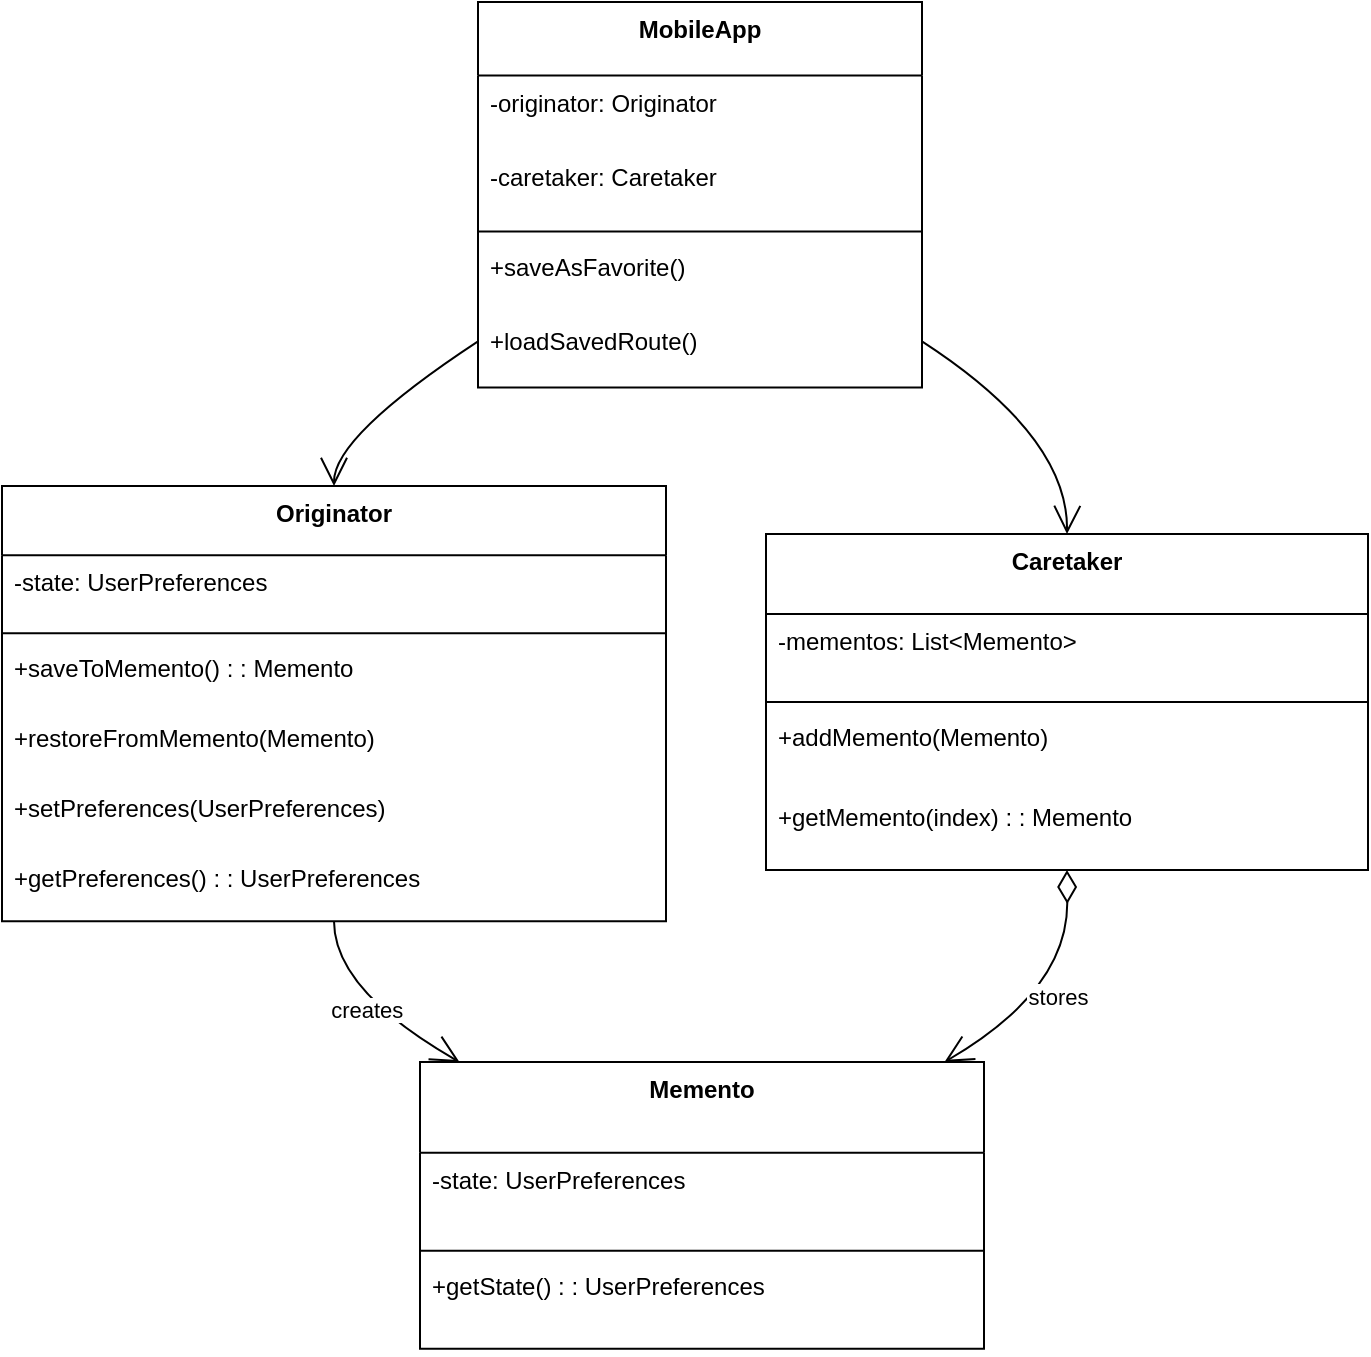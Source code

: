 <mxfile version="27.0.5">
  <diagram name="Page-1" id="Pl0_Uvt7atssO6yKg841">
    <mxGraphModel dx="1281" dy="634" grid="1" gridSize="10" guides="1" tooltips="1" connect="1" arrows="1" fold="1" page="1" pageScale="1" pageWidth="827" pageHeight="1169" math="0" shadow="0">
      <root>
        <mxCell id="0" />
        <mxCell id="1" parent="0" />
        <mxCell id="MF_b644RHl_SKY77Qpp9-1" value="Originator" style="swimlane;fontStyle=1;align=center;verticalAlign=top;childLayout=stackLayout;horizontal=1;startSize=34.667;horizontalStack=0;resizeParent=1;resizeParentMax=0;resizeLast=0;collapsible=0;marginBottom=0;" vertex="1" parent="1">
          <mxGeometry x="20" y="262" width="332" height="217.667" as="geometry" />
        </mxCell>
        <mxCell id="MF_b644RHl_SKY77Qpp9-2" value="-state: UserPreferences" style="text;strokeColor=none;fillColor=none;align=left;verticalAlign=top;spacingLeft=4;spacingRight=4;overflow=hidden;rotatable=0;points=[[0,0.5],[1,0.5]];portConstraint=eastwest;" vertex="1" parent="MF_b644RHl_SKY77Qpp9-1">
          <mxGeometry y="34.667" width="332" height="35" as="geometry" />
        </mxCell>
        <mxCell id="MF_b644RHl_SKY77Qpp9-3" style="line;strokeWidth=1;fillColor=none;align=left;verticalAlign=middle;spacingTop=-1;spacingLeft=3;spacingRight=3;rotatable=0;labelPosition=right;points=[];portConstraint=eastwest;strokeColor=inherit;" vertex="1" parent="MF_b644RHl_SKY77Qpp9-1">
          <mxGeometry y="69.667" width="332" height="8" as="geometry" />
        </mxCell>
        <mxCell id="MF_b644RHl_SKY77Qpp9-4" value="+saveToMemento() : : Memento" style="text;strokeColor=none;fillColor=none;align=left;verticalAlign=top;spacingLeft=4;spacingRight=4;overflow=hidden;rotatable=0;points=[[0,0.5],[1,0.5]];portConstraint=eastwest;" vertex="1" parent="MF_b644RHl_SKY77Qpp9-1">
          <mxGeometry y="77.667" width="332" height="35" as="geometry" />
        </mxCell>
        <mxCell id="MF_b644RHl_SKY77Qpp9-5" value="+restoreFromMemento(Memento)" style="text;strokeColor=none;fillColor=none;align=left;verticalAlign=top;spacingLeft=4;spacingRight=4;overflow=hidden;rotatable=0;points=[[0,0.5],[1,0.5]];portConstraint=eastwest;" vertex="1" parent="MF_b644RHl_SKY77Qpp9-1">
          <mxGeometry y="112.667" width="332" height="35" as="geometry" />
        </mxCell>
        <mxCell id="MF_b644RHl_SKY77Qpp9-6" value="+setPreferences(UserPreferences)" style="text;strokeColor=none;fillColor=none;align=left;verticalAlign=top;spacingLeft=4;spacingRight=4;overflow=hidden;rotatable=0;points=[[0,0.5],[1,0.5]];portConstraint=eastwest;" vertex="1" parent="MF_b644RHl_SKY77Qpp9-1">
          <mxGeometry y="147.667" width="332" height="35" as="geometry" />
        </mxCell>
        <mxCell id="MF_b644RHl_SKY77Qpp9-7" value="+getPreferences() : : UserPreferences" style="text;strokeColor=none;fillColor=none;align=left;verticalAlign=top;spacingLeft=4;spacingRight=4;overflow=hidden;rotatable=0;points=[[0,0.5],[1,0.5]];portConstraint=eastwest;" vertex="1" parent="MF_b644RHl_SKY77Qpp9-1">
          <mxGeometry y="182.667" width="332" height="35" as="geometry" />
        </mxCell>
        <mxCell id="MF_b644RHl_SKY77Qpp9-8" value="Memento" style="swimlane;fontStyle=1;align=center;verticalAlign=top;childLayout=stackLayout;horizontal=1;startSize=45.333;horizontalStack=0;resizeParent=1;resizeParentMax=0;resizeLast=0;collapsible=0;marginBottom=0;" vertex="1" parent="1">
          <mxGeometry x="229" y="550" width="282" height="143.333" as="geometry" />
        </mxCell>
        <mxCell id="MF_b644RHl_SKY77Qpp9-9" value="-state: UserPreferences" style="text;strokeColor=none;fillColor=none;align=left;verticalAlign=top;spacingLeft=4;spacingRight=4;overflow=hidden;rotatable=0;points=[[0,0.5],[1,0.5]];portConstraint=eastwest;" vertex="1" parent="MF_b644RHl_SKY77Qpp9-8">
          <mxGeometry y="45.333" width="282" height="45" as="geometry" />
        </mxCell>
        <mxCell id="MF_b644RHl_SKY77Qpp9-10" style="line;strokeWidth=1;fillColor=none;align=left;verticalAlign=middle;spacingTop=-1;spacingLeft=3;spacingRight=3;rotatable=0;labelPosition=right;points=[];portConstraint=eastwest;strokeColor=inherit;" vertex="1" parent="MF_b644RHl_SKY77Qpp9-8">
          <mxGeometry y="90.333" width="282" height="8" as="geometry" />
        </mxCell>
        <mxCell id="MF_b644RHl_SKY77Qpp9-11" value="+getState() : : UserPreferences" style="text;strokeColor=none;fillColor=none;align=left;verticalAlign=top;spacingLeft=4;spacingRight=4;overflow=hidden;rotatable=0;points=[[0,0.5],[1,0.5]];portConstraint=eastwest;" vertex="1" parent="MF_b644RHl_SKY77Qpp9-8">
          <mxGeometry y="98.333" width="282" height="45" as="geometry" />
        </mxCell>
        <mxCell id="MF_b644RHl_SKY77Qpp9-12" value="Caretaker" style="swimlane;fontStyle=1;align=center;verticalAlign=top;childLayout=stackLayout;horizontal=1;startSize=40;horizontalStack=0;resizeParent=1;resizeParentMax=0;resizeLast=0;collapsible=0;marginBottom=0;" vertex="1" parent="1">
          <mxGeometry x="402" y="286" width="301" height="168" as="geometry" />
        </mxCell>
        <mxCell id="MF_b644RHl_SKY77Qpp9-13" value="-mementos: List&lt;Memento&gt;" style="text;strokeColor=none;fillColor=none;align=left;verticalAlign=top;spacingLeft=4;spacingRight=4;overflow=hidden;rotatable=0;points=[[0,0.5],[1,0.5]];portConstraint=eastwest;" vertex="1" parent="MF_b644RHl_SKY77Qpp9-12">
          <mxGeometry y="40" width="301" height="40" as="geometry" />
        </mxCell>
        <mxCell id="MF_b644RHl_SKY77Qpp9-14" style="line;strokeWidth=1;fillColor=none;align=left;verticalAlign=middle;spacingTop=-1;spacingLeft=3;spacingRight=3;rotatable=0;labelPosition=right;points=[];portConstraint=eastwest;strokeColor=inherit;" vertex="1" parent="MF_b644RHl_SKY77Qpp9-12">
          <mxGeometry y="80" width="301" height="8" as="geometry" />
        </mxCell>
        <mxCell id="MF_b644RHl_SKY77Qpp9-15" value="+addMemento(Memento)" style="text;strokeColor=none;fillColor=none;align=left;verticalAlign=top;spacingLeft=4;spacingRight=4;overflow=hidden;rotatable=0;points=[[0,0.5],[1,0.5]];portConstraint=eastwest;" vertex="1" parent="MF_b644RHl_SKY77Qpp9-12">
          <mxGeometry y="88" width="301" height="40" as="geometry" />
        </mxCell>
        <mxCell id="MF_b644RHl_SKY77Qpp9-16" value="+getMemento(index) : : Memento" style="text;strokeColor=none;fillColor=none;align=left;verticalAlign=top;spacingLeft=4;spacingRight=4;overflow=hidden;rotatable=0;points=[[0,0.5],[1,0.5]];portConstraint=eastwest;" vertex="1" parent="MF_b644RHl_SKY77Qpp9-12">
          <mxGeometry y="128" width="301" height="40" as="geometry" />
        </mxCell>
        <mxCell id="MF_b644RHl_SKY77Qpp9-17" value="MobileApp" style="swimlane;fontStyle=1;align=center;verticalAlign=top;childLayout=stackLayout;horizontal=1;startSize=36.8;horizontalStack=0;resizeParent=1;resizeParentMax=0;resizeLast=0;collapsible=0;marginBottom=0;" vertex="1" parent="1">
          <mxGeometry x="258" y="20" width="222" height="192.8" as="geometry" />
        </mxCell>
        <mxCell id="MF_b644RHl_SKY77Qpp9-18" value="-originator: Originator" style="text;strokeColor=none;fillColor=none;align=left;verticalAlign=top;spacingLeft=4;spacingRight=4;overflow=hidden;rotatable=0;points=[[0,0.5],[1,0.5]];portConstraint=eastwest;" vertex="1" parent="MF_b644RHl_SKY77Qpp9-17">
          <mxGeometry y="36.8" width="222" height="37" as="geometry" />
        </mxCell>
        <mxCell id="MF_b644RHl_SKY77Qpp9-19" value="-caretaker: Caretaker" style="text;strokeColor=none;fillColor=none;align=left;verticalAlign=top;spacingLeft=4;spacingRight=4;overflow=hidden;rotatable=0;points=[[0,0.5],[1,0.5]];portConstraint=eastwest;" vertex="1" parent="MF_b644RHl_SKY77Qpp9-17">
          <mxGeometry y="73.8" width="222" height="37" as="geometry" />
        </mxCell>
        <mxCell id="MF_b644RHl_SKY77Qpp9-20" style="line;strokeWidth=1;fillColor=none;align=left;verticalAlign=middle;spacingTop=-1;spacingLeft=3;spacingRight=3;rotatable=0;labelPosition=right;points=[];portConstraint=eastwest;strokeColor=inherit;" vertex="1" parent="MF_b644RHl_SKY77Qpp9-17">
          <mxGeometry y="110.8" width="222" height="8" as="geometry" />
        </mxCell>
        <mxCell id="MF_b644RHl_SKY77Qpp9-21" value="+saveAsFavorite()" style="text;strokeColor=none;fillColor=none;align=left;verticalAlign=top;spacingLeft=4;spacingRight=4;overflow=hidden;rotatable=0;points=[[0,0.5],[1,0.5]];portConstraint=eastwest;" vertex="1" parent="MF_b644RHl_SKY77Qpp9-17">
          <mxGeometry y="118.8" width="222" height="37" as="geometry" />
        </mxCell>
        <mxCell id="MF_b644RHl_SKY77Qpp9-22" value="+loadSavedRoute()" style="text;strokeColor=none;fillColor=none;align=left;verticalAlign=top;spacingLeft=4;spacingRight=4;overflow=hidden;rotatable=0;points=[[0,0.5],[1,0.5]];portConstraint=eastwest;" vertex="1" parent="MF_b644RHl_SKY77Qpp9-17">
          <mxGeometry y="155.8" width="222" height="37" as="geometry" />
        </mxCell>
        <mxCell id="MF_b644RHl_SKY77Qpp9-23" value="creates" style="curved=1;startArrow=none;endArrow=open;endSize=12;exitX=0.5;exitY=1;entryX=0.07;entryY=0;rounded=0;" edge="1" parent="1" source="MF_b644RHl_SKY77Qpp9-1" target="MF_b644RHl_SKY77Qpp9-8">
          <mxGeometry relative="1" as="geometry">
            <Array as="points">
              <mxPoint x="186" y="514" />
            </Array>
          </mxGeometry>
        </mxCell>
        <mxCell id="MF_b644RHl_SKY77Qpp9-24" value="stores" style="curved=1;startArrow=diamondThin;startSize=14;startFill=0;endArrow=open;endSize=12;exitX=0.5;exitY=1;entryX=0.93;entryY=0;rounded=0;" edge="1" parent="1" source="MF_b644RHl_SKY77Qpp9-12" target="MF_b644RHl_SKY77Qpp9-8">
          <mxGeometry relative="1" as="geometry">
            <Array as="points">
              <mxPoint x="553" y="514" />
            </Array>
          </mxGeometry>
        </mxCell>
        <mxCell id="MF_b644RHl_SKY77Qpp9-25" value="" style="curved=1;startArrow=none;endArrow=open;endSize=12;exitX=0;exitY=0.88;entryX=0.5;entryY=0;rounded=0;" edge="1" parent="1" source="MF_b644RHl_SKY77Qpp9-17" target="MF_b644RHl_SKY77Qpp9-1">
          <mxGeometry relative="1" as="geometry">
            <Array as="points">
              <mxPoint x="186" y="237" />
            </Array>
          </mxGeometry>
        </mxCell>
        <mxCell id="MF_b644RHl_SKY77Qpp9-26" value="" style="curved=1;startArrow=none;endArrow=open;endSize=12;exitX=1;exitY=0.88;entryX=0.5;entryY=0;rounded=0;" edge="1" parent="1" source="MF_b644RHl_SKY77Qpp9-17" target="MF_b644RHl_SKY77Qpp9-12">
          <mxGeometry relative="1" as="geometry">
            <Array as="points">
              <mxPoint x="553" y="237" />
            </Array>
          </mxGeometry>
        </mxCell>
      </root>
    </mxGraphModel>
  </diagram>
</mxfile>
